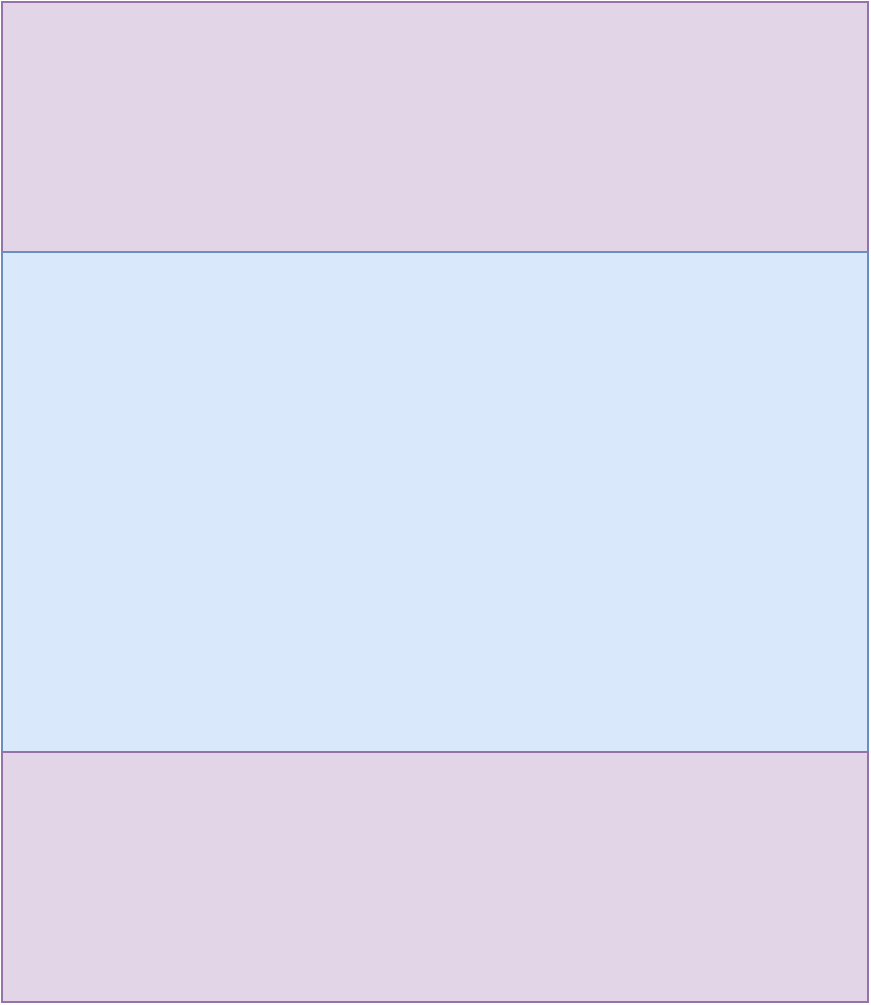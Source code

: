 <mxfile version="24.7.14">
  <diagram name="第 1 页" id="oaJvutNmfVygpspcGF8Y">
    <mxGraphModel dx="1434" dy="738" grid="0" gridSize="10" guides="1" tooltips="1" connect="1" arrows="1" fold="1" page="1" pageScale="1" pageWidth="827" pageHeight="1169" math="0" shadow="0">
      <root>
        <mxCell id="0" />
        <mxCell id="1" parent="0" />
        <mxCell id="Bgwke-_cXf9YZtquaADr-5" value="" style="rounded=0;whiteSpace=wrap;html=1;fillColor=#e1d5e7;strokeColor=#9673a6;" vertex="1" parent="1">
          <mxGeometry x="189" y="70" width="433" height="125" as="geometry" />
        </mxCell>
        <mxCell id="Bgwke-_cXf9YZtquaADr-6" value="" style="rounded=0;whiteSpace=wrap;html=1;fillColor=#dae8fc;strokeColor=#6c8ebf;" vertex="1" parent="1">
          <mxGeometry x="189" y="195" width="433" height="252" as="geometry" />
        </mxCell>
        <mxCell id="Bgwke-_cXf9YZtquaADr-7" value="" style="rounded=0;whiteSpace=wrap;html=1;fillColor=#e1d5e7;strokeColor=#9673a6;" vertex="1" parent="1">
          <mxGeometry x="189" y="445" width="433" height="125" as="geometry" />
        </mxCell>
      </root>
    </mxGraphModel>
  </diagram>
</mxfile>
